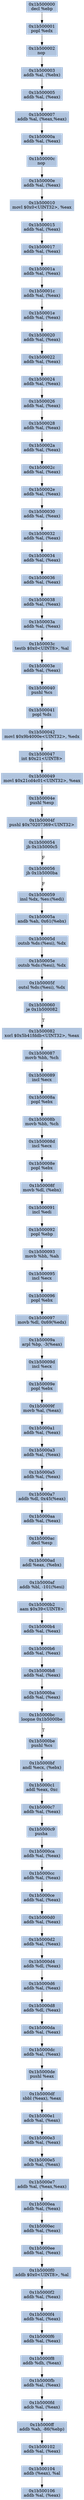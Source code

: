 digraph G {
node[shape=rectangle,style=filled,fillcolor=lightsteelblue,color=lightsteelblue]
bgcolor="transparent"
a0x1b500000decl_ebp[label="0x1b500000\ndecl %ebp"];
a0x1b500001popl_edx[label="0x1b500001\npopl %edx"];
a0x1b500002nop_[label="0x1b500002\nnop "];
a0x1b500003addb_al_ebx_[label="0x1b500003\naddb %al, (%ebx)"];
a0x1b500005addb_al_eax_[label="0x1b500005\naddb %al, (%eax)"];
a0x1b500007addb_al_eaxeax_[label="0x1b500007\naddb %al, (%eax,%eax)"];
a0x1b50000aaddb_al_eax_[label="0x1b50000a\naddb %al, (%eax)"];
a0x1b50000cnop_[label="0x1b50000c\nnop "];
a0x1b50000eaddb_al_eax_[label="0x1b50000e\naddb %al, (%eax)"];
a0x1b500010movl_0x0UINT32_eax[label="0x1b500010\nmovl $0x0<UINT32>, %eax"];
a0x1b500015addb_al_eax_[label="0x1b500015\naddb %al, (%eax)"];
a0x1b500017addb_al_eax_[label="0x1b500017\naddb %al, (%eax)"];
a0x1b50001aaddb_al_eax_[label="0x1b50001a\naddb %al, (%eax)"];
a0x1b50001caddb_al_eax_[label="0x1b50001c\naddb %al, (%eax)"];
a0x1b50001eaddb_al_eax_[label="0x1b50001e\naddb %al, (%eax)"];
a0x1b500020addb_al_eax_[label="0x1b500020\naddb %al, (%eax)"];
a0x1b500022addb_al_eax_[label="0x1b500022\naddb %al, (%eax)"];
a0x1b500024addb_al_eax_[label="0x1b500024\naddb %al, (%eax)"];
a0x1b500026addb_al_eax_[label="0x1b500026\naddb %al, (%eax)"];
a0x1b500028addb_al_eax_[label="0x1b500028\naddb %al, (%eax)"];
a0x1b50002aaddb_al_eax_[label="0x1b50002a\naddb %al, (%eax)"];
a0x1b50002caddb_al_eax_[label="0x1b50002c\naddb %al, (%eax)"];
a0x1b50002eaddb_al_eax_[label="0x1b50002e\naddb %al, (%eax)"];
a0x1b500030addb_al_eax_[label="0x1b500030\naddb %al, (%eax)"];
a0x1b500032addb_al_eax_[label="0x1b500032\naddb %al, (%eax)"];
a0x1b500034addb_al_eax_[label="0x1b500034\naddb %al, (%eax)"];
a0x1b500036addb_al_eax_[label="0x1b500036\naddb %al, (%eax)"];
a0x1b500038addb_al_eax_[label="0x1b500038\naddb %al, (%eax)"];
a0x1b50003aaddb_al_eax_[label="0x1b50003a\naddb %al, (%eax)"];
a0x1b50003ctestb_0x0UINT8_al[label="0x1b50003c\ntestb $0x0<UINT8>, %al"];
a0x1b50003eaddb_al_eax_[label="0x1b50003e\naddb %al, (%eax)"];
a0x1b500040pushl_cs[label="0x1b500040\npushl %cs"];
a0x1b500041popl_ds[label="0x1b500041\npopl %ds"];
a0x1b500042movl_0x9b4000eUINT32_edx[label="0x1b500042\nmovl $0x9b4000e<UINT32>, %edx"];
a0x1b500047int_0x21UINT8[label="0x1b500047\nint $0x21<UINT8>"];
a0x1b500049movl_0x21cd4c01UINT32_eax[label="0x1b500049\nmovl $0x21cd4c01<UINT32>, %eax"];
a0x1b50004epushl_esp[label="0x1b50004e\npushl %esp"];
a0x1b50004fpushl_0x70207369UINT32[label="0x1b50004f\npushl $0x70207369<UINT32>"];
a0x1b500054jb_0x1b5000c5[label="0x1b500054\njb 0x1b5000c5"];
a0x1b500056jb_0x1b5000ba[label="0x1b500056\njb 0x1b5000ba"];
a0x1b500059insl_dx_es_edi_[label="0x1b500059\ninsl %dx, %es:(%edi)"];
a0x1b50005aandb_ah_0x61ebx_[label="0x1b50005a\nandb %ah, 0x61(%ebx)"];
a0x1b50005doutsb_ds_esi__dx[label="0x1b50005d\noutsb %ds:(%esi), %dx"];
a0x1b50005eoutsb_ds_esi__dx[label="0x1b50005e\noutsb %ds:(%esi), %dx"];
a0x1b50005foutsl_ds_esi__dx[label="0x1b50005f\noutsl %ds:(%esi), %dx"];
a0x1b500060je_0x1b500082[label="0x1b500060\nje 0x1b500082"];
a0x1b500082xorl_0x5b41fddbUINT32_eax[label="0x1b500082\nxorl $0x5b41fddb<UINT32>, %eax"];
a0x1b500087movb_bh_ch[label="0x1b500087\nmovb %bh, %ch"];
a0x1b500089incl_ecx[label="0x1b500089\nincl %ecx"];
a0x1b50008apopl_ebx[label="0x1b50008a\npopl %ebx"];
a0x1b50008bmovb_bh_ch[label="0x1b50008b\nmovb %bh, %ch"];
a0x1b50008dincl_ecx[label="0x1b50008d\nincl %ecx"];
a0x1b50008epopl_ebx[label="0x1b50008e\npopl %ebx"];
a0x1b50008fmovb_dl_ebx_[label="0x1b50008f\nmovb %dl, (%ebx)"];
a0x1b500091incl_edi[label="0x1b500091\nincl %edi"];
a0x1b500092popl_ebp[label="0x1b500092\npopl %ebp"];
a0x1b500093movb_bh_ah[label="0x1b500093\nmovb %bh, %ah"];
a0x1b500095incl_ecx[label="0x1b500095\nincl %ecx"];
a0x1b500096popl_ebx[label="0x1b500096\npopl %ebx"];
a0x1b500097movb_dl_0x69edx_[label="0x1b500097\nmovb %dl, 0x69(%edx)"];
a0x1b50009aarpl_bp__3eax_[label="0x1b50009a\narpl %bp, -3(%eax)"];
a0x1b50009dincl_ecx[label="0x1b50009d\nincl %ecx"];
a0x1b50009epopl_ebx[label="0x1b50009e\npopl %ebx"];
a0x1b50009fmovb_al_eax_[label="0x1b50009f\nmovb %al, (%eax)"];
a0x1b5000a1addb_al_eax_[label="0x1b5000a1\naddb %al, (%eax)"];
a0x1b5000a3addb_al_eax_[label="0x1b5000a3\naddb %al, (%eax)"];
a0x1b5000a5addb_al_eax_[label="0x1b5000a5\naddb %al, (%eax)"];
a0x1b5000a7addb_dl_0x45eax_[label="0x1b5000a7\naddb %dl, 0x45(%eax)"];
a0x1b5000aaaddb_al_eax_[label="0x1b5000aa\naddb %al, (%eax)"];
a0x1b5000acdecl_esp[label="0x1b5000ac\ndecl %esp"];
a0x1b5000adaddl_eax_ebx_[label="0x1b5000ad\naddl %eax, (%ebx)"];
a0x1b5000afaddb_bl__101esi_[label="0x1b5000af\naddb %bl, -101(%esi)"];
a0x1b5000b2aam_0x39UINT8[label="0x1b5000b2\naam $0x39<UINT8>"];
a0x1b5000b4addb_al_eax_[label="0x1b5000b4\naddb %al, (%eax)"];
a0x1b5000b6addb_al_eax_[label="0x1b5000b6\naddb %al, (%eax)"];
a0x1b5000b8addb_al_eax_[label="0x1b5000b8\naddb %al, (%eax)"];
a0x1b5000baaddb_al_eax_[label="0x1b5000ba\naddb %al, (%eax)"];
a0x1b5000bcloopne_0x1b5000be[label="0x1b5000bc\nloopne 0x1b5000be"];
a0x1b5000bepushl_cs[label="0x1b5000be\npushl %cs"];
a0x1b5000bfandl_ecx_ebx_[label="0x1b5000bf\nandl %ecx, (%ebx)"];
a0x1b5000c1addl_eax_0xc[label="0x1b5000c1\naddl %eax, 0xc"];
a0x1b5000c7addb_al_eax_[label="0x1b5000c7\naddb %al, (%eax)"];
a0x1b5000c9pusha_[label="0x1b5000c9\npusha "];
a0x1b5000caaddb_al_eax_[label="0x1b5000ca\naddb %al, (%eax)"];
a0x1b5000ccaddb_al_eax_[label="0x1b5000cc\naddb %al, (%eax)"];
a0x1b5000ceaddb_al_eax_[label="0x1b5000ce\naddb %al, (%eax)"];
a0x1b5000d0addb_al_eax_[label="0x1b5000d0\naddb %al, (%eax)"];
a0x1b5000d2addb_al_eax_[label="0x1b5000d2\naddb %al, (%eax)"];
a0x1b5000d4addb_dl_eax_[label="0x1b5000d4\naddb %dl, (%eax)"];
a0x1b5000d6addb_al_eax_[label="0x1b5000d6\naddb %al, (%eax)"];
a0x1b5000d8addb_dl_eax_[label="0x1b5000d8\naddb %dl, (%eax)"];
a0x1b5000daaddb_al_eax_[label="0x1b5000da\naddb %al, (%eax)"];
a0x1b5000dcaddb_al_eax_[label="0x1b5000dc\naddb %al, (%eax)"];
a0x1b5000depushl_eax[label="0x1b5000de\npushl %eax"];
a0x1b5000dfsbbl_eax__eax[label="0x1b5000df\nsbbl (%eax), %eax"];
a0x1b5000e1adcb_al_eax_[label="0x1b5000e1\nadcb %al, (%eax)"];
a0x1b5000e3addb_al_eax_[label="0x1b5000e3\naddb %al, (%eax)"];
a0x1b5000e5adcb_al_eax_[label="0x1b5000e5\nadcb %al, (%eax)"];
a0x1b5000e7addb_al_eaxeax_[label="0x1b5000e7\naddb %al, (%eax,%eax)"];
a0x1b5000eaaddb_al_eax_[label="0x1b5000ea\naddb %al, (%eax)"];
a0x1b5000ecaddb_al_eax_[label="0x1b5000ec\naddb %al, (%eax)"];
a0x1b5000eeaddb_al_eax_[label="0x1b5000ee\naddb %al, (%eax)"];
a0x1b5000f0addb_0x0UINT8_al[label="0x1b5000f0\naddb $0x0<UINT8>, %al"];
a0x1b5000f2addb_al_eax_[label="0x1b5000f2\naddb %al, (%eax)"];
a0x1b5000f4addb_al_eax_[label="0x1b5000f4\naddb %al, (%eax)"];
a0x1b5000f6addb_al_eax_[label="0x1b5000f6\naddb %al, (%eax)"];
a0x1b5000f8addb_dh_eax_[label="0x1b5000f8\naddb %dh, (%eax)"];
a0x1b5000fbaddb_al_eax_[label="0x1b5000fb\naddb %al, (%eax)"];
a0x1b5000fdadcb_al_eax_[label="0x1b5000fd\nadcb %al, (%eax)"];
a0x1b5000ffaddb_ah__86ebp_[label="0x1b5000ff\naddb %ah, -86(%ebp)"];
a0x1b500102addb_al_eax_[label="0x1b500102\naddb %al, (%eax)"];
a0x1b500104addb_eax__al[label="0x1b500104\naddb (%eax), %al"];
a0x1b500106addb_al_eax_[label="0x1b500106\naddb %al, (%eax)"];
a0x1b500000decl_ebp -> a0x1b500001popl_edx [color="#000000"];
a0x1b500001popl_edx -> a0x1b500002nop_ [color="#000000"];
a0x1b500002nop_ -> a0x1b500003addb_al_ebx_ [color="#000000"];
a0x1b500003addb_al_ebx_ -> a0x1b500005addb_al_eax_ [color="#000000"];
a0x1b500005addb_al_eax_ -> a0x1b500007addb_al_eaxeax_ [color="#000000"];
a0x1b500007addb_al_eaxeax_ -> a0x1b50000aaddb_al_eax_ [color="#000000"];
a0x1b50000aaddb_al_eax_ -> a0x1b50000cnop_ [color="#000000"];
a0x1b50000cnop_ -> a0x1b50000eaddb_al_eax_ [color="#000000"];
a0x1b50000eaddb_al_eax_ -> a0x1b500010movl_0x0UINT32_eax [color="#000000"];
a0x1b500010movl_0x0UINT32_eax -> a0x1b500015addb_al_eax_ [color="#000000"];
a0x1b500015addb_al_eax_ -> a0x1b500017addb_al_eax_ [color="#000000"];
a0x1b500017addb_al_eax_ -> a0x1b50001aaddb_al_eax_ [color="#000000"];
a0x1b50001aaddb_al_eax_ -> a0x1b50001caddb_al_eax_ [color="#000000"];
a0x1b50001caddb_al_eax_ -> a0x1b50001eaddb_al_eax_ [color="#000000"];
a0x1b50001eaddb_al_eax_ -> a0x1b500020addb_al_eax_ [color="#000000"];
a0x1b500020addb_al_eax_ -> a0x1b500022addb_al_eax_ [color="#000000"];
a0x1b500022addb_al_eax_ -> a0x1b500024addb_al_eax_ [color="#000000"];
a0x1b500024addb_al_eax_ -> a0x1b500026addb_al_eax_ [color="#000000"];
a0x1b500026addb_al_eax_ -> a0x1b500028addb_al_eax_ [color="#000000"];
a0x1b500028addb_al_eax_ -> a0x1b50002aaddb_al_eax_ [color="#000000"];
a0x1b50002aaddb_al_eax_ -> a0x1b50002caddb_al_eax_ [color="#000000"];
a0x1b50002caddb_al_eax_ -> a0x1b50002eaddb_al_eax_ [color="#000000"];
a0x1b50002eaddb_al_eax_ -> a0x1b500030addb_al_eax_ [color="#000000"];
a0x1b500030addb_al_eax_ -> a0x1b500032addb_al_eax_ [color="#000000"];
a0x1b500032addb_al_eax_ -> a0x1b500034addb_al_eax_ [color="#000000"];
a0x1b500034addb_al_eax_ -> a0x1b500036addb_al_eax_ [color="#000000"];
a0x1b500036addb_al_eax_ -> a0x1b500038addb_al_eax_ [color="#000000"];
a0x1b500038addb_al_eax_ -> a0x1b50003aaddb_al_eax_ [color="#000000"];
a0x1b50003aaddb_al_eax_ -> a0x1b50003ctestb_0x0UINT8_al [color="#000000"];
a0x1b50003ctestb_0x0UINT8_al -> a0x1b50003eaddb_al_eax_ [color="#000000"];
a0x1b50003eaddb_al_eax_ -> a0x1b500040pushl_cs [color="#000000"];
a0x1b500040pushl_cs -> a0x1b500041popl_ds [color="#000000"];
a0x1b500041popl_ds -> a0x1b500042movl_0x9b4000eUINT32_edx [color="#000000"];
a0x1b500042movl_0x9b4000eUINT32_edx -> a0x1b500047int_0x21UINT8 [color="#000000"];
a0x1b500047int_0x21UINT8 -> a0x1b500049movl_0x21cd4c01UINT32_eax [color="#000000"];
a0x1b500049movl_0x21cd4c01UINT32_eax -> a0x1b50004epushl_esp [color="#000000"];
a0x1b50004epushl_esp -> a0x1b50004fpushl_0x70207369UINT32 [color="#000000"];
a0x1b50004fpushl_0x70207369UINT32 -> a0x1b500054jb_0x1b5000c5 [color="#000000"];
a0x1b500054jb_0x1b5000c5 -> a0x1b500056jb_0x1b5000ba [color="#000000",label="F"];
a0x1b500056jb_0x1b5000ba -> a0x1b500059insl_dx_es_edi_ [color="#000000",label="F"];
a0x1b500059insl_dx_es_edi_ -> a0x1b50005aandb_ah_0x61ebx_ [color="#000000"];
a0x1b50005aandb_ah_0x61ebx_ -> a0x1b50005doutsb_ds_esi__dx [color="#000000"];
a0x1b50005doutsb_ds_esi__dx -> a0x1b50005eoutsb_ds_esi__dx [color="#000000"];
a0x1b50005eoutsb_ds_esi__dx -> a0x1b50005foutsl_ds_esi__dx [color="#000000"];
a0x1b50005foutsl_ds_esi__dx -> a0x1b500060je_0x1b500082 [color="#000000"];
a0x1b500060je_0x1b500082 -> a0x1b500082xorl_0x5b41fddbUINT32_eax [color="#000000",label="T"];
a0x1b500082xorl_0x5b41fddbUINT32_eax -> a0x1b500087movb_bh_ch [color="#000000"];
a0x1b500087movb_bh_ch -> a0x1b500089incl_ecx [color="#000000"];
a0x1b500089incl_ecx -> a0x1b50008apopl_ebx [color="#000000"];
a0x1b50008apopl_ebx -> a0x1b50008bmovb_bh_ch [color="#000000"];
a0x1b50008bmovb_bh_ch -> a0x1b50008dincl_ecx [color="#000000"];
a0x1b50008dincl_ecx -> a0x1b50008epopl_ebx [color="#000000"];
a0x1b50008epopl_ebx -> a0x1b50008fmovb_dl_ebx_ [color="#000000"];
a0x1b50008fmovb_dl_ebx_ -> a0x1b500091incl_edi [color="#000000"];
a0x1b500091incl_edi -> a0x1b500092popl_ebp [color="#000000"];
a0x1b500092popl_ebp -> a0x1b500093movb_bh_ah [color="#000000"];
a0x1b500093movb_bh_ah -> a0x1b500095incl_ecx [color="#000000"];
a0x1b500095incl_ecx -> a0x1b500096popl_ebx [color="#000000"];
a0x1b500096popl_ebx -> a0x1b500097movb_dl_0x69edx_ [color="#000000"];
a0x1b500097movb_dl_0x69edx_ -> a0x1b50009aarpl_bp__3eax_ [color="#000000"];
a0x1b50009aarpl_bp__3eax_ -> a0x1b50009dincl_ecx [color="#000000"];
a0x1b50009dincl_ecx -> a0x1b50009epopl_ebx [color="#000000"];
a0x1b50009epopl_ebx -> a0x1b50009fmovb_al_eax_ [color="#000000"];
a0x1b50009fmovb_al_eax_ -> a0x1b5000a1addb_al_eax_ [color="#000000"];
a0x1b5000a1addb_al_eax_ -> a0x1b5000a3addb_al_eax_ [color="#000000"];
a0x1b5000a3addb_al_eax_ -> a0x1b5000a5addb_al_eax_ [color="#000000"];
a0x1b5000a5addb_al_eax_ -> a0x1b5000a7addb_dl_0x45eax_ [color="#000000"];
a0x1b5000a7addb_dl_0x45eax_ -> a0x1b5000aaaddb_al_eax_ [color="#000000"];
a0x1b5000aaaddb_al_eax_ -> a0x1b5000acdecl_esp [color="#000000"];
a0x1b5000acdecl_esp -> a0x1b5000adaddl_eax_ebx_ [color="#000000"];
a0x1b5000adaddl_eax_ebx_ -> a0x1b5000afaddb_bl__101esi_ [color="#000000"];
a0x1b5000afaddb_bl__101esi_ -> a0x1b5000b2aam_0x39UINT8 [color="#000000"];
a0x1b5000b2aam_0x39UINT8 -> a0x1b5000b4addb_al_eax_ [color="#000000"];
a0x1b5000b4addb_al_eax_ -> a0x1b5000b6addb_al_eax_ [color="#000000"];
a0x1b5000b6addb_al_eax_ -> a0x1b5000b8addb_al_eax_ [color="#000000"];
a0x1b5000b8addb_al_eax_ -> a0x1b5000baaddb_al_eax_ [color="#000000"];
a0x1b5000baaddb_al_eax_ -> a0x1b5000bcloopne_0x1b5000be [color="#000000"];
a0x1b5000bcloopne_0x1b5000be -> a0x1b5000bepushl_cs [color="#000000",label="T"];
a0x1b5000bepushl_cs -> a0x1b5000bfandl_ecx_ebx_ [color="#000000"];
a0x1b5000bfandl_ecx_ebx_ -> a0x1b5000c1addl_eax_0xc [color="#000000"];
a0x1b5000c1addl_eax_0xc -> a0x1b5000c7addb_al_eax_ [color="#000000"];
a0x1b5000c7addb_al_eax_ -> a0x1b5000c9pusha_ [color="#000000"];
a0x1b5000c9pusha_ -> a0x1b5000caaddb_al_eax_ [color="#000000"];
a0x1b5000caaddb_al_eax_ -> a0x1b5000ccaddb_al_eax_ [color="#000000"];
a0x1b5000ccaddb_al_eax_ -> a0x1b5000ceaddb_al_eax_ [color="#000000"];
a0x1b5000ceaddb_al_eax_ -> a0x1b5000d0addb_al_eax_ [color="#000000"];
a0x1b5000d0addb_al_eax_ -> a0x1b5000d2addb_al_eax_ [color="#000000"];
a0x1b5000d2addb_al_eax_ -> a0x1b5000d4addb_dl_eax_ [color="#000000"];
a0x1b5000d4addb_dl_eax_ -> a0x1b5000d6addb_al_eax_ [color="#000000"];
a0x1b5000d6addb_al_eax_ -> a0x1b5000d8addb_dl_eax_ [color="#000000"];
a0x1b5000d8addb_dl_eax_ -> a0x1b5000daaddb_al_eax_ [color="#000000"];
a0x1b5000daaddb_al_eax_ -> a0x1b5000dcaddb_al_eax_ [color="#000000"];
a0x1b5000dcaddb_al_eax_ -> a0x1b5000depushl_eax [color="#000000"];
a0x1b5000depushl_eax -> a0x1b5000dfsbbl_eax__eax [color="#000000"];
a0x1b5000dfsbbl_eax__eax -> a0x1b5000e1adcb_al_eax_ [color="#000000"];
a0x1b5000e1adcb_al_eax_ -> a0x1b5000e3addb_al_eax_ [color="#000000"];
a0x1b5000e3addb_al_eax_ -> a0x1b5000e5adcb_al_eax_ [color="#000000"];
a0x1b5000e5adcb_al_eax_ -> a0x1b5000e7addb_al_eaxeax_ [color="#000000"];
a0x1b5000e7addb_al_eaxeax_ -> a0x1b5000eaaddb_al_eax_ [color="#000000"];
a0x1b5000eaaddb_al_eax_ -> a0x1b5000ecaddb_al_eax_ [color="#000000"];
a0x1b5000ecaddb_al_eax_ -> a0x1b5000eeaddb_al_eax_ [color="#000000"];
a0x1b5000eeaddb_al_eax_ -> a0x1b5000f0addb_0x0UINT8_al [color="#000000"];
a0x1b5000f0addb_0x0UINT8_al -> a0x1b5000f2addb_al_eax_ [color="#000000"];
a0x1b5000f2addb_al_eax_ -> a0x1b5000f4addb_al_eax_ [color="#000000"];
a0x1b5000f4addb_al_eax_ -> a0x1b5000f6addb_al_eax_ [color="#000000"];
a0x1b5000f6addb_al_eax_ -> a0x1b5000f8addb_dh_eax_ [color="#000000"];
a0x1b5000f8addb_dh_eax_ -> a0x1b5000fbaddb_al_eax_ [color="#000000"];
a0x1b5000fbaddb_al_eax_ -> a0x1b5000fdadcb_al_eax_ [color="#000000"];
a0x1b5000fdadcb_al_eax_ -> a0x1b5000ffaddb_ah__86ebp_ [color="#000000"];
a0x1b5000ffaddb_ah__86ebp_ -> a0x1b500102addb_al_eax_ [color="#000000"];
a0x1b500102addb_al_eax_ -> a0x1b500104addb_eax__al [color="#000000"];
a0x1b500104addb_eax__al -> a0x1b500106addb_al_eax_ [color="#000000"];
}
